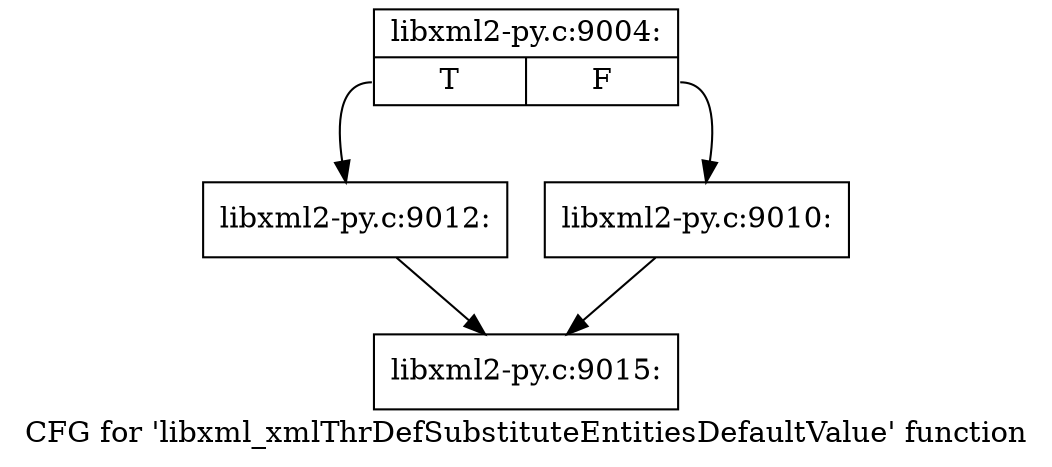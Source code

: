 digraph "CFG for 'libxml_xmlThrDefSubstituteEntitiesDefaultValue' function" {
	label="CFG for 'libxml_xmlThrDefSubstituteEntitiesDefaultValue' function";

	Node0x44ccc20 [shape=record,label="{libxml2-py.c:9004:|{<s0>T|<s1>F}}"];
	Node0x44ccc20:s0 -> Node0x44cfa80;
	Node0x44ccc20:s1 -> Node0x44cfa30;
	Node0x44cfa30 [shape=record,label="{libxml2-py.c:9010:}"];
	Node0x44cfa30 -> Node0x44cd000;
	Node0x44cfa80 [shape=record,label="{libxml2-py.c:9012:}"];
	Node0x44cfa80 -> Node0x44cd000;
	Node0x44cd000 [shape=record,label="{libxml2-py.c:9015:}"];
}
